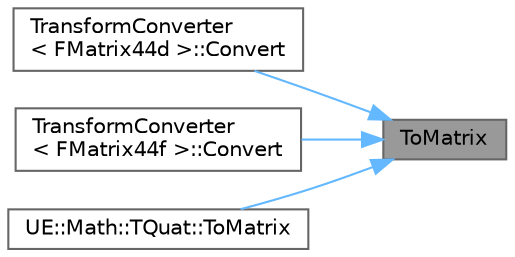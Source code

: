 digraph "ToMatrix"
{
 // INTERACTIVE_SVG=YES
 // LATEX_PDF_SIZE
  bgcolor="transparent";
  edge [fontname=Helvetica,fontsize=10,labelfontname=Helvetica,labelfontsize=10];
  node [fontname=Helvetica,fontsize=10,shape=box,height=0.2,width=0.4];
  rankdir="RL";
  Node1 [id="Node000001",label="ToMatrix",height=0.2,width=0.4,color="gray40", fillcolor="grey60", style="filled", fontcolor="black",tooltip="Converts a generic transform to a matrix using a ToMatrix() member function."];
  Node1 -> Node2 [id="edge1_Node000001_Node000002",dir="back",color="steelblue1",style="solid",tooltip=" "];
  Node2 [id="Node000002",label="TransformConverter\l\< FMatrix44d \>::Convert",height=0.2,width=0.4,color="grey40", fillcolor="white", style="filled",URL="$d5/dee/structTransformConverter_3_01FMatrix44d_01_4.html#a4ff1a81cc60b7faf939c73b3d2f469b5",tooltip=" "];
  Node1 -> Node3 [id="edge2_Node000001_Node000003",dir="back",color="steelblue1",style="solid",tooltip=" "];
  Node3 [id="Node000003",label="TransformConverter\l\< FMatrix44f \>::Convert",height=0.2,width=0.4,color="grey40", fillcolor="white", style="filled",URL="$d8/dbd/structTransformConverter_3_01FMatrix44f_01_4.html#acc29047fb647105daac2c8551e5fe47c",tooltip=" "];
  Node1 -> Node4 [id="edge3_Node000001_Node000004",dir="back",color="steelblue1",style="solid",tooltip=" "];
  Node4 [id="Node000004",label="UE::Math::TQuat::ToMatrix",height=0.2,width=0.4,color="grey40", fillcolor="white", style="filled",URL="$d6/d4a/structUE_1_1Math_1_1TQuat.html#af5072c179583cfc94a4cfeb75f1cff2d",tooltip="Get the TMatrix<T> representation of this Quaternion."];
}
